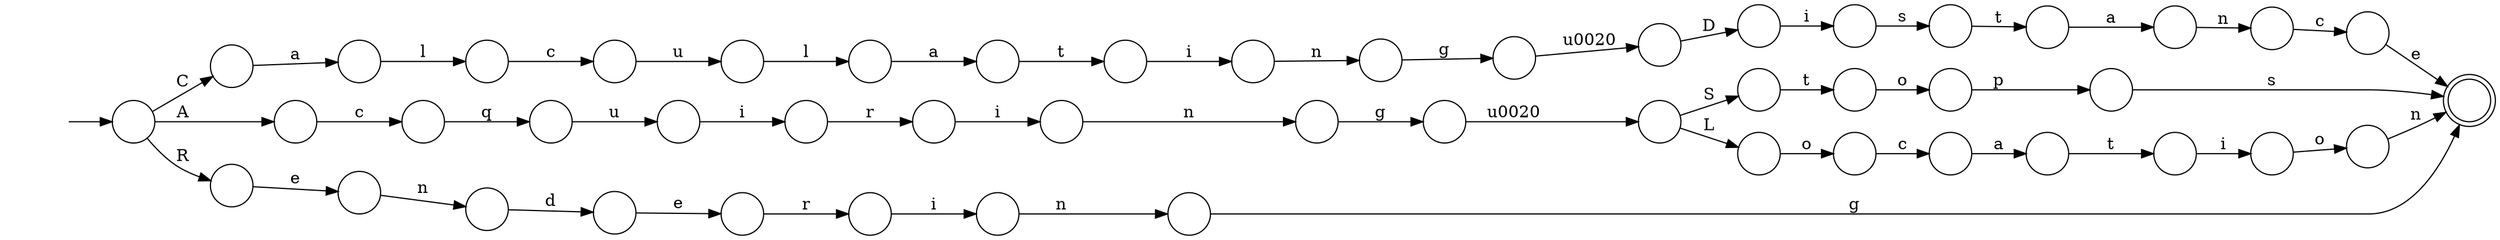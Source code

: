 digraph Automaton {
  rankdir = LR;
  0 [shape=circle,label=""];
  0 -> 13 [label="g"]
  1 [shape=circle,label=""];
  1 -> 12 [label="t"]
  2 [shape=circle,label=""];
  2 -> 31 [label="d"]
  3 [shape=circle,label=""];
  3 -> 13 [label="n"]
  4 [shape=circle,label=""];
  4 -> 41 [label="p"]
  5 [shape=circle,label=""];
  5 -> 32 [label="i"]
  6 [shape=circle,label=""];
  6 -> 3 [label="o"]
  7 [shape=circle,label=""];
  7 -> 30 [label="g"]
  8 [shape=circle,label=""];
  8 -> 15 [label="a"]
  9 [shape=circle,label=""];
  9 -> 14 [label="l"]
  10 [shape=circle,label=""];
  10 -> 28 [label="q"]
  11 [shape=circle,label=""];
  11 -> 5 [label="r"]
  12 [shape=circle,label=""];
  12 -> 40 [label="a"]
  13 [shape=doublecircle,label=""];
  14 [shape=circle,label=""];
  14 -> 19 [label="c"]
  15 [shape=circle,label=""];
  15 -> 46 [label="t"]
  16 [shape=circle,label=""];
  16 -> 23 [label="c"]
  17 [shape=circle,label=""];
  17 -> 9 [label="a"]
  18 [shape=circle,label=""];
  18 -> 38 [label="n"]
  19 [shape=circle,label=""];
  19 -> 42 [label="u"]
  20 [shape=circle,label=""];
  20 -> 48 [label="i"]
  21 [shape=circle,label=""];
  21 -> 37 [label="i"]
  22 [shape=circle,label=""];
  22 -> 45 [label="i"]
  23 [shape=circle,label=""];
  23 -> 43 [label="a"]
  24 [shape=circle,label=""];
  24 -> 4 [label="o"]
  25 [shape=circle,label=""];
  25 -> 10 [label="c"]
  26 [shape=circle,label=""];
  26 -> 29 [label="c"]
  27 [shape=circle,label=""];
  27 -> 24 [label="t"]
  28 [shape=circle,label=""];
  28 -> 21 [label="u"]
  29 [shape=circle,label=""];
  29 -> 13 [label="e"]
  30 [shape=circle,label=""];
  30 -> 33 [label="\u0020"]
  31 [shape=circle,label=""];
  31 -> 11 [label="e"]
  32 [shape=circle,label=""];
  32 -> 0 [label="n"]
  33 [shape=circle,label=""];
  33 -> 27 [label="S"]
  33 -> 36 [label="L"]
  34 [shape=circle,label=""];
  34 -> 2 [label="n"]
  35 [shape=circle,label=""];
  35 -> 49 [label="\u0020"]
  36 [shape=circle,label=""];
  36 -> 16 [label="o"]
  37 [shape=circle,label=""];
  37 -> 20 [label="r"]
  38 [shape=circle,label=""];
  38 -> 35 [label="g"]
  39 [shape=circle,label=""];
  39 -> 34 [label="e"]
  40 [shape=circle,label=""];
  40 -> 26 [label="n"]
  41 [shape=circle,label=""];
  41 -> 13 [label="s"]
  42 [shape=circle,label=""];
  42 -> 8 [label="l"]
  43 [shape=circle,label=""];
  43 -> 44 [label="t"]
  44 [shape=circle,label=""];
  44 -> 6 [label="i"]
  45 [shape=circle,label=""];
  45 -> 1 [label="s"]
  46 [shape=circle,label=""];
  46 -> 18 [label="i"]
  47 [shape=circle,label=""];
  initial [shape=plaintext,label=""];
  initial -> 47
  47 -> 39 [label="R"]
  47 -> 25 [label="A"]
  47 -> 17 [label="C"]
  48 [shape=circle,label=""];
  48 -> 7 [label="n"]
  49 [shape=circle,label=""];
  49 -> 22 [label="D"]
}
